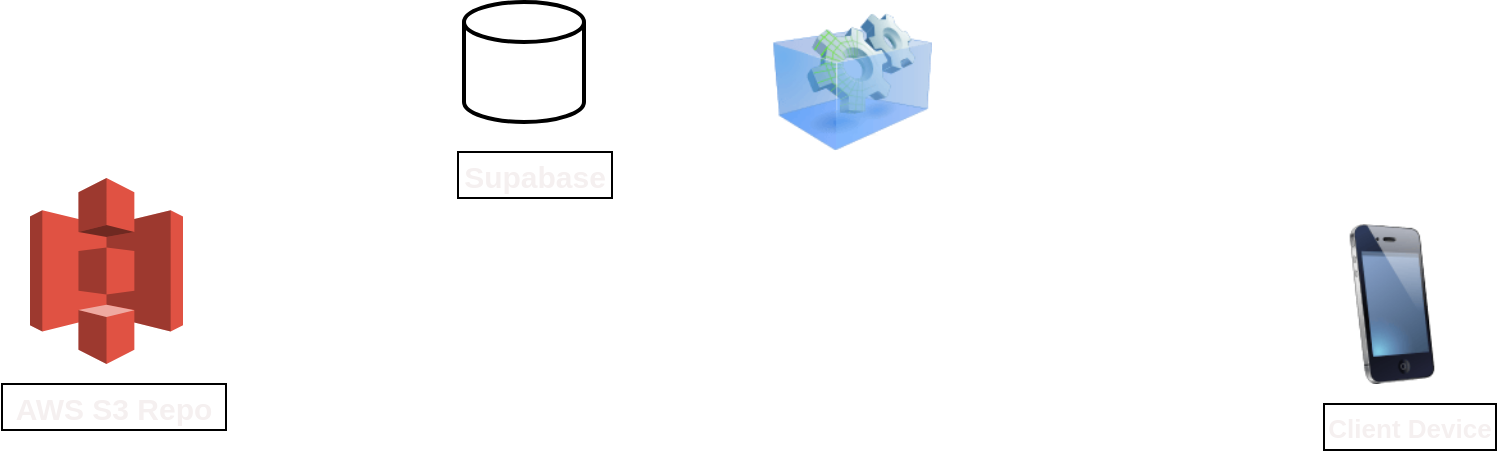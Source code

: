 <mxfile>
    <diagram id="UGzyJg7uymgrEgvPrphl" name="Page-1">
        <mxGraphModel dx="1791" dy="393" grid="0" gridSize="10" guides="1" tooltips="1" connect="1" arrows="1" fold="1" page="1" pageScale="1" pageWidth="850" pageHeight="1100" math="0" shadow="0">
            <root>
                <mxCell id="0"/>
                <mxCell id="1" parent="0"/>
                <mxCell id="3" value="" style="strokeWidth=2;html=1;shape=mxgraph.flowchart.database;whiteSpace=wrap;" vertex="1" parent="1">
                    <mxGeometry x="291" y="41" width="60" height="60" as="geometry"/>
                </mxCell>
                <mxCell id="4" value="&lt;b&gt;&lt;font color=&quot;#f5f0f0&quot; style=&quot;font-size: 15px;&quot;&gt;Supabase&lt;/font&gt;&lt;/b&gt;" style="rounded=0;whiteSpace=wrap;html=1;" vertex="1" parent="1">
                    <mxGeometry x="288" y="116" width="77" height="23" as="geometry"/>
                </mxCell>
                <mxCell id="5" value="" style="outlineConnect=0;dashed=0;verticalLabelPosition=bottom;verticalAlign=top;align=center;html=1;shape=mxgraph.aws3.s3;fillColor=#E05243;gradientColor=none;fontSize=15;fontColor=#f5f0f0;" vertex="1" parent="1">
                    <mxGeometry x="74" y="129" width="76.5" height="93" as="geometry"/>
                </mxCell>
                <mxCell id="6" value="&lt;b&gt;&lt;font color=&quot;#f5f0f0&quot; style=&quot;font-size: 15px;&quot;&gt;AWS S3 Repo&lt;/font&gt;&lt;/b&gt;" style="rounded=0;whiteSpace=wrap;html=1;" vertex="1" parent="1">
                    <mxGeometry x="60" y="232" width="112" height="23" as="geometry"/>
                </mxCell>
                <mxCell id="7" value="" style="image;html=1;image=img/lib/clip_art/telecommunication/iPhone_128x128.png;fontSize=15;fontColor=#f5f0f0;" vertex="1" parent="1">
                    <mxGeometry x="715" y="152" width="80" height="80" as="geometry"/>
                </mxCell>
                <mxCell id="8" value="&lt;font size=&quot;1&quot; color=&quot;#f5f0f0&quot;&gt;&lt;b style=&quot;font-size: 13px;&quot;&gt;Client Device&lt;/b&gt;&lt;/font&gt;" style="rounded=0;whiteSpace=wrap;html=1;" vertex="1" parent="1">
                    <mxGeometry x="721" y="242" width="86" height="23" as="geometry"/>
                </mxCell>
                <mxCell id="9" value="" style="image;html=1;image=img/lib/clip_art/computers/Virtual_Application_128x128.png;fontSize=13;fontColor=#f5f0f0;" vertex="1" parent="1">
                    <mxGeometry x="445" y="41" width="80" height="80" as="geometry"/>
                </mxCell>
            </root>
        </mxGraphModel>
    </diagram>
</mxfile>